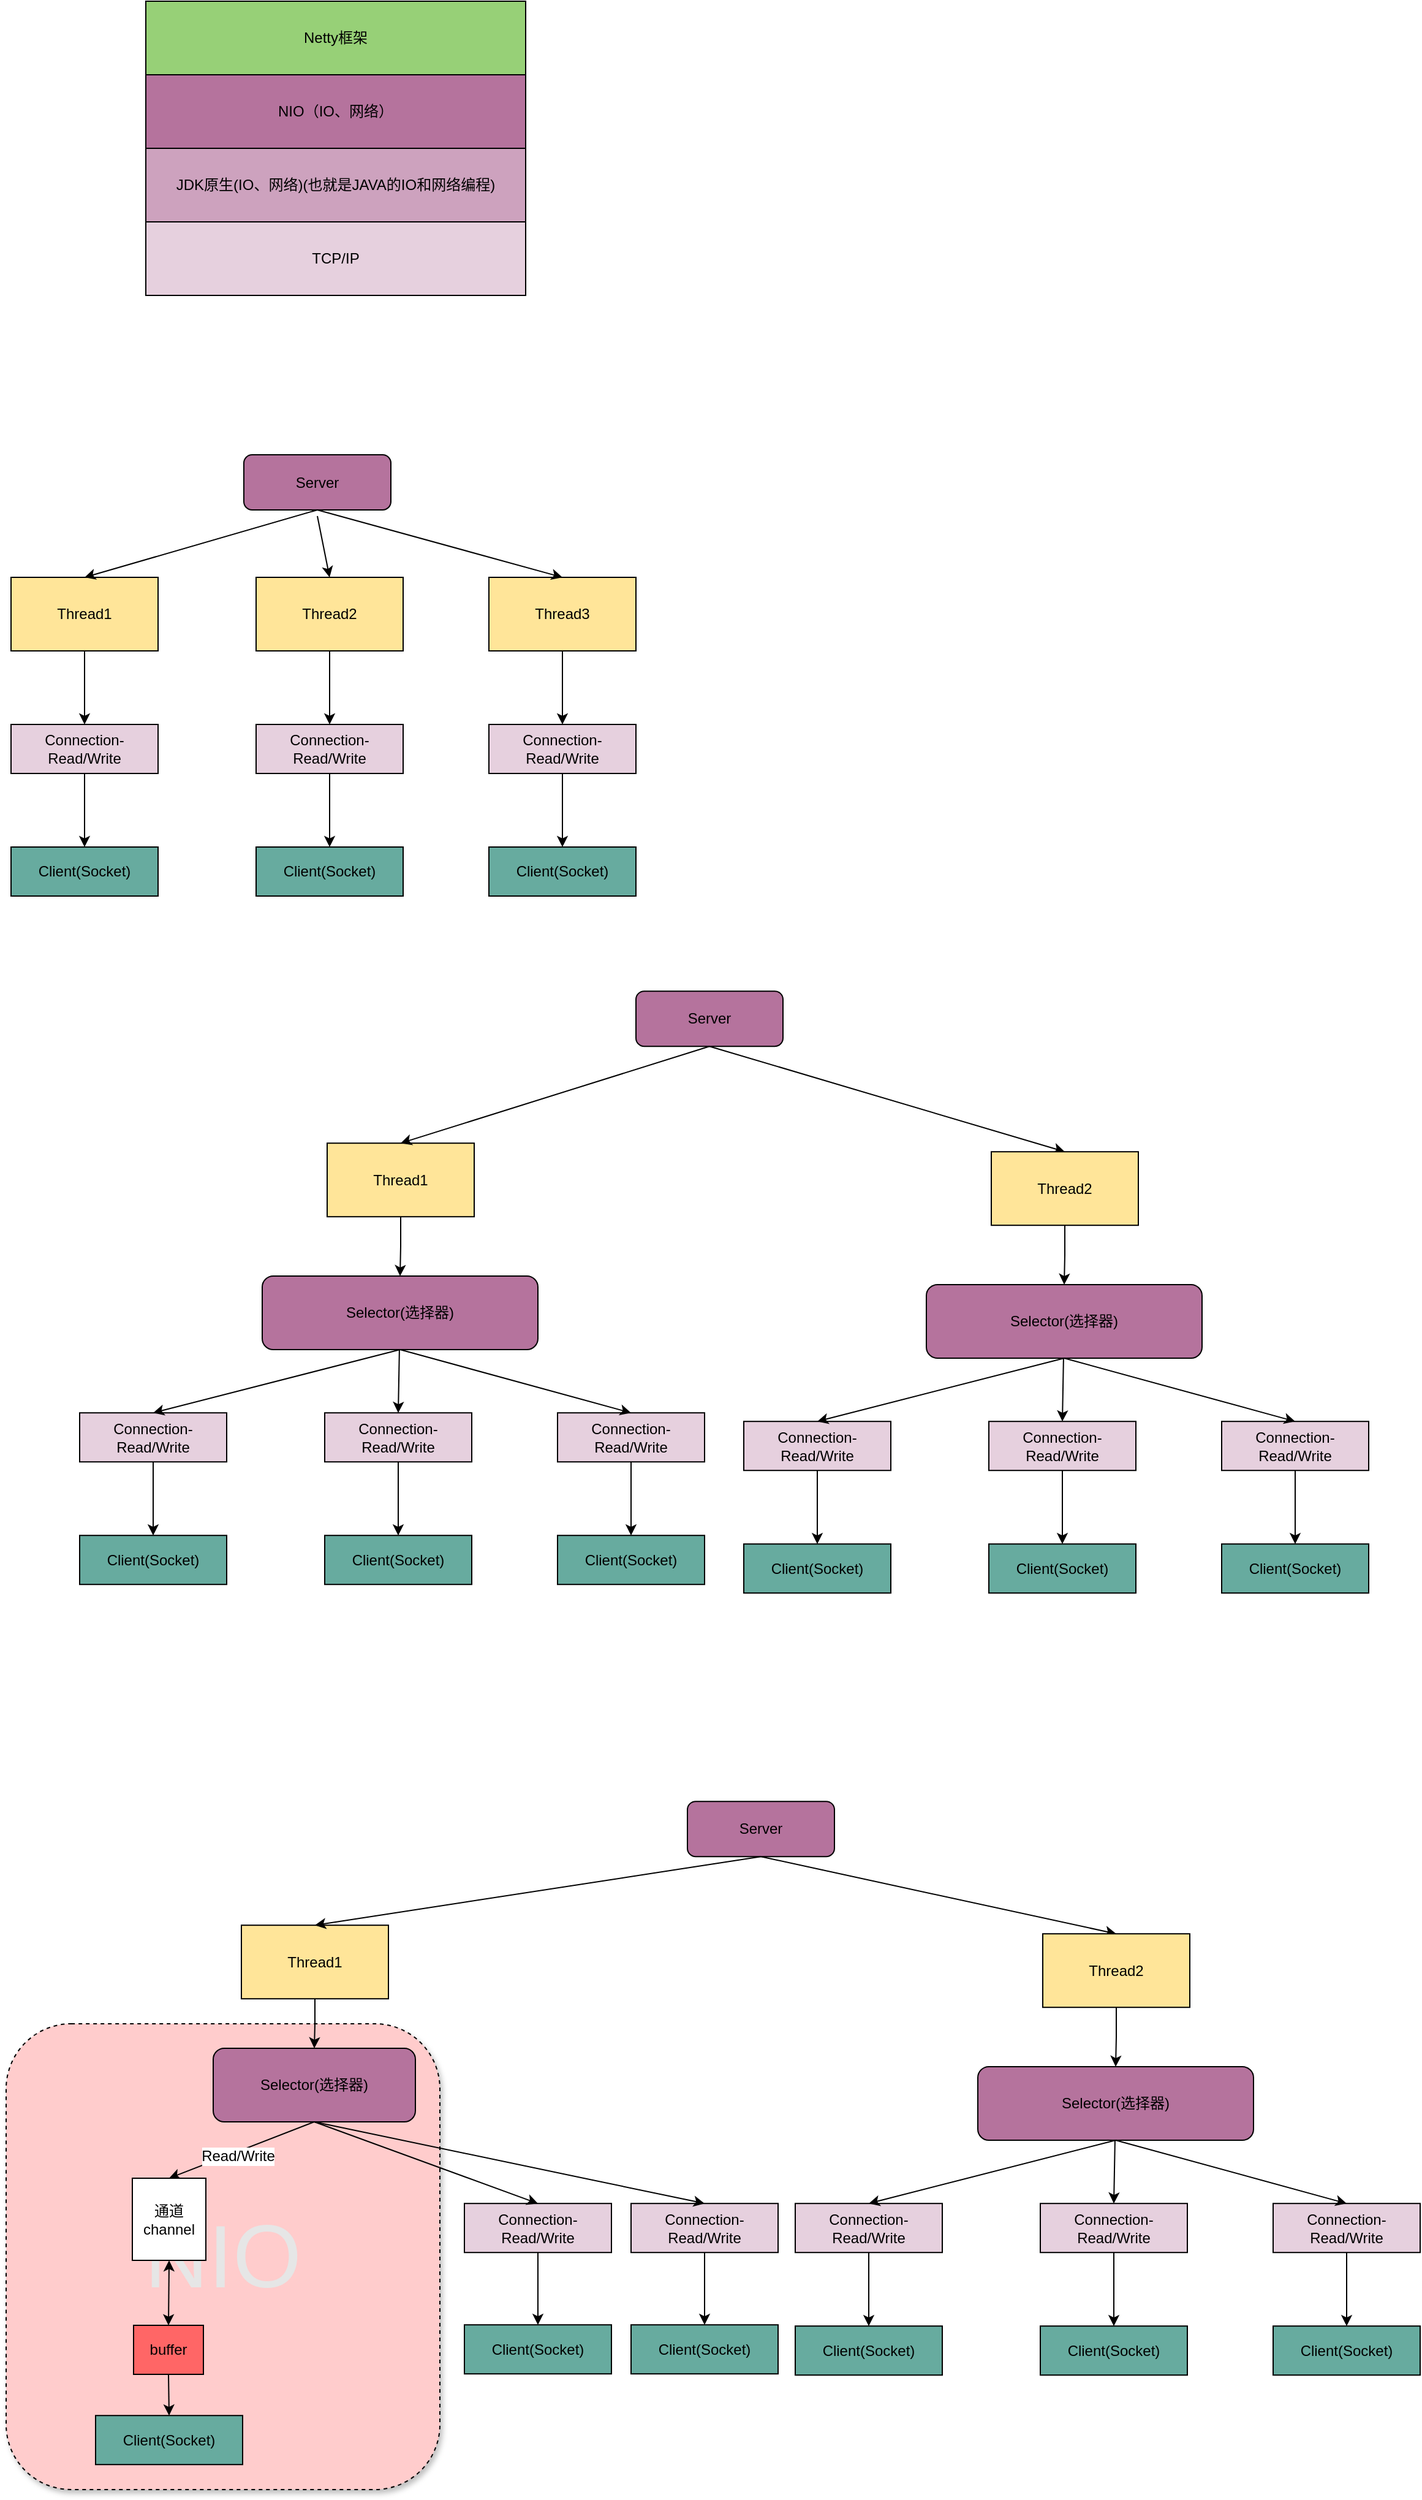 <mxGraphModel dx="655" dy="538" grid="1" gridSize="10" guides="1" tooltips="1" connect="1" arrows="1" fold="1" page="1" pageScale="1" pageWidth="827" pageHeight="1169" background="#ffffff"><root><mxCell id="0"/><mxCell id="1" parent="0"/><mxCell id="112" value="&lt;div style=&quot;text-align: left&quot;&gt;&lt;span style=&quot;font-size: 72px ; color: rgb(230 , 230 , 230) ; letter-spacing: 0px&quot;&gt;NIO&lt;/span&gt;&lt;/div&gt;" style="rounded=1;whiteSpace=wrap;html=1;fillColor=#FFCCCC;shadow=1;comic=0;glass=0;dashed=1;" parent="1" vertex="1"><mxGeometry x="66" y="1880" width="354" height="380" as="geometry"/></mxCell><mxCell id="2" value="TCP/IP" style="rounded=0;whiteSpace=wrap;html=1;fillColor=#E6D0DE;" parent="1" vertex="1"><mxGeometry x="180" y="410" width="310" height="60" as="geometry"/></mxCell><mxCell id="3" value="JDK原生(IO、网络)(也就是JAVA的IO和网络编程)" style="rounded=0;whiteSpace=wrap;html=1;fillColor=#CDA2BE;" parent="1" vertex="1"><mxGeometry x="180" y="350" width="310" height="60" as="geometry"/></mxCell><mxCell id="4" value="NIO（IO、网络）" style="rounded=0;whiteSpace=wrap;html=1;fillColor=#B5739D;" parent="1" vertex="1"><mxGeometry x="180" y="290" width="310" height="60" as="geometry"/></mxCell><mxCell id="5" value="Netty框架" style="rounded=0;whiteSpace=wrap;html=1;fillColor=#97D077;" parent="1" vertex="1"><mxGeometry x="180" y="230" width="310" height="60" as="geometry"/></mxCell><mxCell id="6" value="Server" style="rounded=1;whiteSpace=wrap;html=1;fillColor=#B5739D;" parent="1" vertex="1"><mxGeometry x="260" y="600" width="120" height="45" as="geometry"/></mxCell><mxCell id="7" value="Thread1" style="rounded=0;whiteSpace=wrap;html=1;fillColor=#FFE599;" parent="1" vertex="1"><mxGeometry x="70" y="700" width="120" height="60" as="geometry"/></mxCell><mxCell id="8" value="Thread2" style="rounded=0;whiteSpace=wrap;html=1;fillColor=#FFE599;" parent="1" vertex="1"><mxGeometry x="270" y="700" width="120" height="60" as="geometry"/></mxCell><mxCell id="9" value="Thread3" style="rounded=0;whiteSpace=wrap;html=1;fillColor=#FFE599;" parent="1" vertex="1"><mxGeometry x="460" y="700" width="120" height="60" as="geometry"/></mxCell><mxCell id="10" value="Connection-Read/Write" style="rounded=0;whiteSpace=wrap;html=1;fillColor=#E6D0DE;" parent="1" vertex="1"><mxGeometry x="70" y="820" width="120" height="40" as="geometry"/></mxCell><mxCell id="11" value="Connection-Read/Write" style="rounded=0;whiteSpace=wrap;html=1;fillColor=#E6D0DE;" parent="1" vertex="1"><mxGeometry x="460" y="820" width="120" height="40" as="geometry"/></mxCell><mxCell id="12" value="Connection-Read/Write" style="rounded=0;whiteSpace=wrap;html=1;fillColor=#E6D0DE;" parent="1" vertex="1"><mxGeometry x="270" y="820" width="120" height="40" as="geometry"/></mxCell><mxCell id="13" value="Client(Socket)" style="rounded=0;whiteSpace=wrap;html=1;fillColor=#67AB9F;" parent="1" vertex="1"><mxGeometry x="70" y="920" width="120" height="40" as="geometry"/></mxCell><mxCell id="14" value="Client(Socket)" style="rounded=0;whiteSpace=wrap;html=1;fillColor=#67AB9F;" parent="1" vertex="1"><mxGeometry x="270" y="920" width="120" height="40" as="geometry"/></mxCell><mxCell id="15" value="Client(Socket)" style="rounded=0;whiteSpace=wrap;html=1;fillColor=#67AB9F;" parent="1" vertex="1"><mxGeometry x="460" y="920" width="120" height="40" as="geometry"/></mxCell><mxCell id="23" value="" style="endArrow=classic;html=1;exitX=0.5;exitY=1;entryX=0.5;entryY=0;" parent="1" source="6" target="9" edge="1"><mxGeometry width="50" height="50" relative="1" as="geometry"><mxPoint x="400" y="700" as="sourcePoint"/><mxPoint x="450" y="650" as="targetPoint"/></mxGeometry></mxCell><mxCell id="25" value="" style="endArrow=classic;html=1;exitX=0.5;exitY=1;entryX=0.5;entryY=0;" parent="1" source="6" target="7" edge="1"><mxGeometry width="50" height="50" relative="1" as="geometry"><mxPoint x="180" y="680" as="sourcePoint"/><mxPoint x="230" y="630" as="targetPoint"/></mxGeometry></mxCell><mxCell id="26" value="" style="endArrow=classic;html=1;entryX=0.5;entryY=0;" parent="1" target="8" edge="1"><mxGeometry width="50" height="50" relative="1" as="geometry"><mxPoint x="320" y="650" as="sourcePoint"/><mxPoint x="250" y="1040" as="targetPoint"/></mxGeometry></mxCell><mxCell id="27" value="" style="endArrow=classic;html=1;exitX=0.5;exitY=1;entryX=0.5;entryY=0;" parent="1" source="7" target="10" edge="1"><mxGeometry width="50" height="50" relative="1" as="geometry"><mxPoint x="160" y="820" as="sourcePoint"/><mxPoint x="210" y="770" as="targetPoint"/></mxGeometry></mxCell><mxCell id="28" value="" style="endArrow=classic;html=1;exitX=0.5;exitY=1;entryX=0.5;entryY=0;" parent="1" source="8" target="12" edge="1"><mxGeometry width="50" height="50" relative="1" as="geometry"><mxPoint x="360" y="820" as="sourcePoint"/><mxPoint x="410" y="770" as="targetPoint"/></mxGeometry></mxCell><mxCell id="29" value="" style="endArrow=classic;html=1;exitX=0.5;exitY=1;entryX=0.5;entryY=0;" parent="1" source="9" target="11" edge="1"><mxGeometry width="50" height="50" relative="1" as="geometry"><mxPoint x="520" y="820" as="sourcePoint"/><mxPoint x="570" y="770" as="targetPoint"/></mxGeometry></mxCell><mxCell id="30" value="" style="endArrow=classic;html=1;exitX=0.5;exitY=1;entryX=0.5;entryY=0;" parent="1" source="10" target="13" edge="1"><mxGeometry width="50" height="50" relative="1" as="geometry"><mxPoint x="120" y="910" as="sourcePoint"/><mxPoint x="170" y="860" as="targetPoint"/></mxGeometry></mxCell><mxCell id="31" value="" style="endArrow=classic;html=1;exitX=0.5;exitY=1;entryX=0.5;entryY=0;" parent="1" source="12" target="14" edge="1"><mxGeometry width="50" height="50" relative="1" as="geometry"><mxPoint x="330" y="910" as="sourcePoint"/><mxPoint x="380" y="860" as="targetPoint"/></mxGeometry></mxCell><mxCell id="32" value="" style="endArrow=classic;html=1;exitX=0.5;exitY=1;entryX=0.5;entryY=0;" parent="1" source="11" target="15" edge="1"><mxGeometry width="50" height="50" relative="1" as="geometry"><mxPoint x="550" y="930" as="sourcePoint"/><mxPoint x="600" y="880" as="targetPoint"/></mxGeometry></mxCell><mxCell id="72" style="edgeStyle=none;rounded=0;html=1;entryX=0.5;entryY=0;jettySize=auto;orthogonalLoop=1;exitX=0.5;exitY=1;" parent="1" source="33" target="58" edge="1"><mxGeometry relative="1" as="geometry"/></mxCell><mxCell id="33" value="Server" style="rounded=1;whiteSpace=wrap;html=1;fillColor=#B5739D;" parent="1" vertex="1"><mxGeometry x="580" y="1037.6" width="120" height="45" as="geometry"/></mxCell><mxCell id="53" style="edgeStyle=orthogonalEdgeStyle;rounded=0;html=1;jettySize=auto;orthogonalLoop=1;" parent="1" source="35" target="52" edge="1"><mxGeometry relative="1" as="geometry"/></mxCell><mxCell id="35" value="Thread1" style="rounded=0;whiteSpace=wrap;html=1;fillColor=#FFE599;" parent="1" vertex="1"><mxGeometry x="328" y="1161.6" width="120" height="60" as="geometry"/></mxCell><mxCell id="37" value="Connection-Read/Write" style="rounded=0;whiteSpace=wrap;html=1;fillColor=#E6D0DE;" parent="1" vertex="1"><mxGeometry x="126" y="1381.6" width="120" height="40" as="geometry"/></mxCell><mxCell id="38" value="Connection-Read/Write" style="rounded=0;whiteSpace=wrap;html=1;fillColor=#E6D0DE;" parent="1" vertex="1"><mxGeometry x="516" y="1381.6" width="120" height="40" as="geometry"/></mxCell><mxCell id="39" value="Connection-Read/Write" style="rounded=0;whiteSpace=wrap;html=1;fillColor=#E6D0DE;" parent="1" vertex="1"><mxGeometry x="326" y="1381.6" width="120" height="40" as="geometry"/></mxCell><mxCell id="40" value="Client(Socket)" style="rounded=0;whiteSpace=wrap;html=1;fillColor=#67AB9F;" parent="1" vertex="1"><mxGeometry x="126" y="1481.6" width="120" height="40" as="geometry"/></mxCell><mxCell id="41" value="Client(Socket)" style="rounded=0;whiteSpace=wrap;html=1;fillColor=#67AB9F;" parent="1" vertex="1"><mxGeometry x="326" y="1481.6" width="120" height="40" as="geometry"/></mxCell><mxCell id="42" value="Client(Socket)" style="rounded=0;whiteSpace=wrap;html=1;fillColor=#67AB9F;" parent="1" vertex="1"><mxGeometry x="516" y="1481.6" width="120" height="40" as="geometry"/></mxCell><mxCell id="45" value="" style="endArrow=classic;html=1;entryX=0.5;entryY=0;exitX=0.5;exitY=1;" parent="1" source="33" target="35" edge="1"><mxGeometry width="50" height="50" relative="1" as="geometry"><mxPoint x="378" y="1111.6" as="sourcePoint"/><mxPoint x="308" y="1501.6" as="targetPoint"/></mxGeometry></mxCell><mxCell id="46" value="" style="endArrow=classic;html=1;entryX=0.5;entryY=0;exitX=0.5;exitY=1;" parent="1" source="52" target="37" edge="1"><mxGeometry width="50" height="50" relative="1" as="geometry"><mxPoint x="390" y="1340" as="sourcePoint"/><mxPoint x="250" y="1231.6" as="targetPoint"/></mxGeometry></mxCell><mxCell id="48" value="" style="endArrow=classic;html=1;entryX=0.5;entryY=0;exitX=0.5;exitY=1;" parent="1" source="52" target="38" edge="1"><mxGeometry width="50" height="50" relative="1" as="geometry"><mxPoint x="370" y="1330" as="sourcePoint"/><mxPoint x="610" y="1231.6" as="targetPoint"/></mxGeometry></mxCell><mxCell id="49" value="" style="endArrow=classic;html=1;exitX=0.5;exitY=1;entryX=0.5;entryY=0;" parent="1" source="37" target="40" edge="1"><mxGeometry width="50" height="50" relative="1" as="geometry"><mxPoint x="176" y="1471.6" as="sourcePoint"/><mxPoint x="226" y="1421.6" as="targetPoint"/></mxGeometry></mxCell><mxCell id="50" value="" style="endArrow=classic;html=1;exitX=0.5;exitY=1;entryX=0.5;entryY=0;" parent="1" source="39" target="41" edge="1"><mxGeometry width="50" height="50" relative="1" as="geometry"><mxPoint x="386" y="1471.6" as="sourcePoint"/><mxPoint x="436" y="1421.6" as="targetPoint"/></mxGeometry></mxCell><mxCell id="51" value="" style="endArrow=classic;html=1;exitX=0.5;exitY=1;entryX=0.5;entryY=0;" parent="1" source="38" target="42" edge="1"><mxGeometry width="50" height="50" relative="1" as="geometry"><mxPoint x="606" y="1491.6" as="sourcePoint"/><mxPoint x="656" y="1441.6" as="targetPoint"/></mxGeometry></mxCell><mxCell id="56" style="rounded=0;html=1;entryX=0.5;entryY=0;jettySize=auto;orthogonalLoop=1;" parent="1" source="52" target="39" edge="1"><mxGeometry relative="1" as="geometry"/></mxCell><mxCell id="52" value="Selector(选择器)" style="rounded=1;whiteSpace=wrap;html=1;fillColor=#B5739D;" parent="1" vertex="1"><mxGeometry x="275" y="1270" width="225" height="60" as="geometry"/></mxCell><mxCell id="57" style="edgeStyle=orthogonalEdgeStyle;rounded=0;html=1;jettySize=auto;orthogonalLoop=1;" parent="1" source="58" target="71" edge="1"><mxGeometry relative="1" as="geometry"/></mxCell><mxCell id="58" value="Thread2" style="rounded=0;whiteSpace=wrap;html=1;fillColor=#FFE599;" parent="1" vertex="1"><mxGeometry x="870" y="1168.6" width="120" height="60" as="geometry"/></mxCell><mxCell id="59" value="Connection-Read/Write" style="rounded=0;whiteSpace=wrap;html=1;fillColor=#E6D0DE;" parent="1" vertex="1"><mxGeometry x="668" y="1388.6" width="120" height="40" as="geometry"/></mxCell><mxCell id="60" value="Connection-Read/Write" style="rounded=0;whiteSpace=wrap;html=1;fillColor=#E6D0DE;" parent="1" vertex="1"><mxGeometry x="1058" y="1388.6" width="120" height="40" as="geometry"/></mxCell><mxCell id="61" value="Connection-Read/Write" style="rounded=0;whiteSpace=wrap;html=1;fillColor=#E6D0DE;" parent="1" vertex="1"><mxGeometry x="868" y="1388.6" width="120" height="40" as="geometry"/></mxCell><mxCell id="62" value="Client(Socket)" style="rounded=0;whiteSpace=wrap;html=1;fillColor=#67AB9F;" parent="1" vertex="1"><mxGeometry x="668" y="1488.6" width="120" height="40" as="geometry"/></mxCell><mxCell id="63" value="Client(Socket)" style="rounded=0;whiteSpace=wrap;html=1;fillColor=#67AB9F;" parent="1" vertex="1"><mxGeometry x="868" y="1488.6" width="120" height="40" as="geometry"/></mxCell><mxCell id="64" value="Client(Socket)" style="rounded=0;whiteSpace=wrap;html=1;fillColor=#67AB9F;" parent="1" vertex="1"><mxGeometry x="1058" y="1488.6" width="120" height="40" as="geometry"/></mxCell><mxCell id="65" value="" style="endArrow=classic;html=1;entryX=0.5;entryY=0;exitX=0.5;exitY=1;" parent="1" source="71" target="59" edge="1"><mxGeometry width="50" height="50" relative="1" as="geometry"><mxPoint x="932" y="1347" as="sourcePoint"/><mxPoint x="792" y="1238.6" as="targetPoint"/></mxGeometry></mxCell><mxCell id="66" value="" style="endArrow=classic;html=1;entryX=0.5;entryY=0;exitX=0.5;exitY=1;" parent="1" source="71" target="60" edge="1"><mxGeometry width="50" height="50" relative="1" as="geometry"><mxPoint x="912" y="1337" as="sourcePoint"/><mxPoint x="1152" y="1238.6" as="targetPoint"/></mxGeometry></mxCell><mxCell id="67" value="" style="endArrow=classic;html=1;exitX=0.5;exitY=1;entryX=0.5;entryY=0;" parent="1" source="59" target="62" edge="1"><mxGeometry width="50" height="50" relative="1" as="geometry"><mxPoint x="718" y="1478.6" as="sourcePoint"/><mxPoint x="768" y="1428.6" as="targetPoint"/></mxGeometry></mxCell><mxCell id="68" value="" style="endArrow=classic;html=1;exitX=0.5;exitY=1;entryX=0.5;entryY=0;" parent="1" source="61" target="63" edge="1"><mxGeometry width="50" height="50" relative="1" as="geometry"><mxPoint x="928" y="1478.6" as="sourcePoint"/><mxPoint x="978" y="1428.6" as="targetPoint"/></mxGeometry></mxCell><mxCell id="69" value="" style="endArrow=classic;html=1;exitX=0.5;exitY=1;entryX=0.5;entryY=0;" parent="1" source="60" target="64" edge="1"><mxGeometry width="50" height="50" relative="1" as="geometry"><mxPoint x="1148" y="1498.6" as="sourcePoint"/><mxPoint x="1198" y="1448.6" as="targetPoint"/></mxGeometry></mxCell><mxCell id="70" style="rounded=0;html=1;entryX=0.5;entryY=0;jettySize=auto;orthogonalLoop=1;" parent="1" source="71" target="61" edge="1"><mxGeometry relative="1" as="geometry"/></mxCell><mxCell id="71" value="Selector(选择器)" style="rounded=1;whiteSpace=wrap;html=1;fillColor=#B5739D;" parent="1" vertex="1"><mxGeometry x="817" y="1277" width="225" height="60" as="geometry"/></mxCell><mxCell id="73" style="edgeStyle=none;rounded=0;html=1;entryX=0.5;entryY=0;jettySize=auto;orthogonalLoop=1;exitX=0.5;exitY=1;" parent="1" source="74" target="92" edge="1"><mxGeometry relative="1" as="geometry"/></mxCell><mxCell id="74" value="Server" style="rounded=1;whiteSpace=wrap;html=1;fillColor=#B5739D;" parent="1" vertex="1"><mxGeometry x="622" y="1698.6" width="120" height="45" as="geometry"/></mxCell><mxCell id="75" style="edgeStyle=orthogonalEdgeStyle;rounded=0;html=1;jettySize=auto;orthogonalLoop=1;" parent="1" source="76" target="90" edge="1"><mxGeometry relative="1" as="geometry"/></mxCell><mxCell id="76" value="Thread1" style="rounded=0;whiteSpace=wrap;html=1;fillColor=#FFE599;" parent="1" vertex="1"><mxGeometry x="258" y="1799.6" width="120" height="60" as="geometry"/></mxCell><mxCell id="78" value="Connection-Read/Write" style="rounded=0;whiteSpace=wrap;html=1;fillColor=#E6D0DE;" parent="1" vertex="1"><mxGeometry x="576" y="2026.6" width="120" height="40" as="geometry"/></mxCell><mxCell id="79" value="Connection-Read/Write" style="rounded=0;whiteSpace=wrap;html=1;fillColor=#E6D0DE;" parent="1" vertex="1"><mxGeometry x="440" y="2026.6" width="120" height="40" as="geometry"/></mxCell><mxCell id="80" value="Client(Socket)" style="rounded=0;whiteSpace=wrap;html=1;fillColor=#67AB9F;" parent="1" vertex="1"><mxGeometry x="139" y="2199.6" width="120" height="40" as="geometry"/></mxCell><mxCell id="81" value="Client(Socket)" style="rounded=0;whiteSpace=wrap;html=1;fillColor=#67AB9F;" parent="1" vertex="1"><mxGeometry x="440" y="2125.6" width="120" height="40" as="geometry"/></mxCell><mxCell id="82" value="Client(Socket)" style="rounded=0;whiteSpace=wrap;html=1;fillColor=#67AB9F;" parent="1" vertex="1"><mxGeometry x="576" y="2125.6" width="120" height="40" as="geometry"/></mxCell><mxCell id="83" value="" style="endArrow=classic;html=1;entryX=0.5;entryY=0;exitX=0.5;exitY=1;" parent="1" source="74" target="76" edge="1"><mxGeometry width="50" height="50" relative="1" as="geometry"><mxPoint x="420" y="1749.6" as="sourcePoint"/><mxPoint x="350" y="2139.6" as="targetPoint"/></mxGeometry></mxCell><mxCell id="84" value="" style="endArrow=classic;html=1;entryX=0.5;entryY=0;exitX=0.5;exitY=1;" parent="1" source="90" target="106" edge="1"><mxGeometry width="50" height="50" relative="1" as="geometry"><mxPoint x="432" y="1978" as="sourcePoint"/><mxPoint x="292" y="1869.6" as="targetPoint"/></mxGeometry></mxCell><mxCell id="111" value="&lt;span&gt;Read/Write&lt;/span&gt;" style="text;html=1;resizable=0;points=[];align=center;verticalAlign=middle;labelBackgroundColor=#ffffff;" parent="84" vertex="1" connectable="0"><mxGeometry x="0.088" y="3" relative="1" as="geometry"><mxPoint as="offset"/></mxGeometry></mxCell><mxCell id="85" value="" style="endArrow=classic;html=1;entryX=0.5;entryY=0;exitX=0.5;exitY=1;" parent="1" source="90" target="78" edge="1"><mxGeometry width="50" height="50" relative="1" as="geometry"><mxPoint x="412" y="1968" as="sourcePoint"/><mxPoint x="652" y="1869.6" as="targetPoint"/></mxGeometry></mxCell><mxCell id="86" value="" style="endArrow=classic;html=1;exitX=0.5;exitY=1;entryX=0.5;entryY=0;" parent="1" source="107" target="80" edge="1"><mxGeometry width="50" height="50" relative="1" as="geometry"><mxPoint x="218" y="2109.6" as="sourcePoint"/><mxPoint x="268" y="2059.6" as="targetPoint"/></mxGeometry></mxCell><mxCell id="87" value="" style="endArrow=classic;html=1;exitX=0.5;exitY=1;entryX=0.5;entryY=0;" parent="1" source="79" target="81" edge="1"><mxGeometry width="50" height="50" relative="1" as="geometry"><mxPoint x="428" y="2109.6" as="sourcePoint"/><mxPoint x="478" y="2059.6" as="targetPoint"/></mxGeometry></mxCell><mxCell id="88" value="" style="endArrow=classic;html=1;exitX=0.5;exitY=1;entryX=0.5;entryY=0;" parent="1" source="78" target="82" edge="1"><mxGeometry width="50" height="50" relative="1" as="geometry"><mxPoint x="648" y="2129.6" as="sourcePoint"/><mxPoint x="698" y="2079.6" as="targetPoint"/></mxGeometry></mxCell><mxCell id="89" style="rounded=0;html=1;entryX=0.5;entryY=0;jettySize=auto;orthogonalLoop=1;exitX=0.5;exitY=1;" parent="1" source="90" target="79" edge="1"><mxGeometry relative="1" as="geometry"/></mxCell><mxCell id="90" value="Selector(选择器)" style="rounded=1;whiteSpace=wrap;html=1;fillColor=#B5739D;" parent="1" vertex="1"><mxGeometry x="235" y="1900" width="165" height="60" as="geometry"/></mxCell><mxCell id="91" style="edgeStyle=orthogonalEdgeStyle;rounded=0;html=1;jettySize=auto;orthogonalLoop=1;" parent="1" source="92" target="105" edge="1"><mxGeometry relative="1" as="geometry"/></mxCell><mxCell id="92" value="Thread2" style="rounded=0;whiteSpace=wrap;html=1;fillColor=#FFE599;" parent="1" vertex="1"><mxGeometry x="912" y="1806.6" width="120" height="60" as="geometry"/></mxCell><mxCell id="93" value="Connection-Read/Write" style="rounded=0;whiteSpace=wrap;html=1;fillColor=#E6D0DE;" parent="1" vertex="1"><mxGeometry x="710" y="2026.6" width="120" height="40" as="geometry"/></mxCell><mxCell id="94" value="Connection-Read/Write" style="rounded=0;whiteSpace=wrap;html=1;fillColor=#E6D0DE;" parent="1" vertex="1"><mxGeometry x="1100" y="2026.6" width="120" height="40" as="geometry"/></mxCell><mxCell id="95" value="Connection-Read/Write" style="rounded=0;whiteSpace=wrap;html=1;fillColor=#E6D0DE;" parent="1" vertex="1"><mxGeometry x="910" y="2026.6" width="120" height="40" as="geometry"/></mxCell><mxCell id="96" value="Client(Socket)" style="rounded=0;whiteSpace=wrap;html=1;fillColor=#67AB9F;" parent="1" vertex="1"><mxGeometry x="710" y="2126.6" width="120" height="40" as="geometry"/></mxCell><mxCell id="97" value="Client(Socket)" style="rounded=0;whiteSpace=wrap;html=1;fillColor=#67AB9F;" parent="1" vertex="1"><mxGeometry x="910" y="2126.6" width="120" height="40" as="geometry"/></mxCell><mxCell id="98" value="Client(Socket)" style="rounded=0;whiteSpace=wrap;html=1;fillColor=#67AB9F;" parent="1" vertex="1"><mxGeometry x="1100" y="2126.6" width="120" height="40" as="geometry"/></mxCell><mxCell id="99" value="" style="endArrow=classic;html=1;entryX=0.5;entryY=0;exitX=0.5;exitY=1;" parent="1" source="105" target="93" edge="1"><mxGeometry width="50" height="50" relative="1" as="geometry"><mxPoint x="974" y="1985" as="sourcePoint"/><mxPoint x="834" y="1876.6" as="targetPoint"/></mxGeometry></mxCell><mxCell id="100" value="" style="endArrow=classic;html=1;entryX=0.5;entryY=0;exitX=0.5;exitY=1;" parent="1" source="105" target="94" edge="1"><mxGeometry width="50" height="50" relative="1" as="geometry"><mxPoint x="954" y="1975" as="sourcePoint"/><mxPoint x="1194" y="1876.6" as="targetPoint"/></mxGeometry></mxCell><mxCell id="101" value="" style="endArrow=classic;html=1;exitX=0.5;exitY=1;entryX=0.5;entryY=0;" parent="1" source="93" target="96" edge="1"><mxGeometry width="50" height="50" relative="1" as="geometry"><mxPoint x="760" y="2116.6" as="sourcePoint"/><mxPoint x="810" y="2066.6" as="targetPoint"/></mxGeometry></mxCell><mxCell id="102" value="" style="endArrow=classic;html=1;exitX=0.5;exitY=1;entryX=0.5;entryY=0;" parent="1" source="95" target="97" edge="1"><mxGeometry width="50" height="50" relative="1" as="geometry"><mxPoint x="970" y="2116.6" as="sourcePoint"/><mxPoint x="1020" y="2066.6" as="targetPoint"/></mxGeometry></mxCell><mxCell id="103" value="" style="endArrow=classic;html=1;exitX=0.5;exitY=1;entryX=0.5;entryY=0;" parent="1" source="94" target="98" edge="1"><mxGeometry width="50" height="50" relative="1" as="geometry"><mxPoint x="1190" y="2136.6" as="sourcePoint"/><mxPoint x="1240" y="2086.6" as="targetPoint"/></mxGeometry></mxCell><mxCell id="104" style="rounded=0;html=1;entryX=0.5;entryY=0;jettySize=auto;orthogonalLoop=1;" parent="1" source="105" target="95" edge="1"><mxGeometry relative="1" as="geometry"/></mxCell><mxCell id="105" value="Selector(选择器)" style="rounded=1;whiteSpace=wrap;html=1;fillColor=#B5739D;" parent="1" vertex="1"><mxGeometry x="859" y="1915" width="225" height="60" as="geometry"/></mxCell><mxCell id="106" value="通道&lt;div&gt;channel&lt;/div&gt;" style="rounded=0;whiteSpace=wrap;html=1;" parent="1" vertex="1"><mxGeometry x="169" y="2006" width="60" height="67" as="geometry"/></mxCell><mxCell id="107" value="buffer" style="rounded=0;whiteSpace=wrap;html=1;fillColor=#FF6666;" parent="1" vertex="1"><mxGeometry x="170" y="2126" width="57" height="40" as="geometry"/></mxCell><mxCell id="110" value="" style="endArrow=classic;startArrow=classic;html=1;entryX=0.5;entryY=1;exitX=0.5;exitY=0;" parent="1" source="107" target="106" edge="1"><mxGeometry width="50" height="50" relative="1" as="geometry"><mxPoint x="140" y="2123" as="sourcePoint"/><mxPoint x="190" y="2073" as="targetPoint"/></mxGeometry></mxCell></root></mxGraphModel>